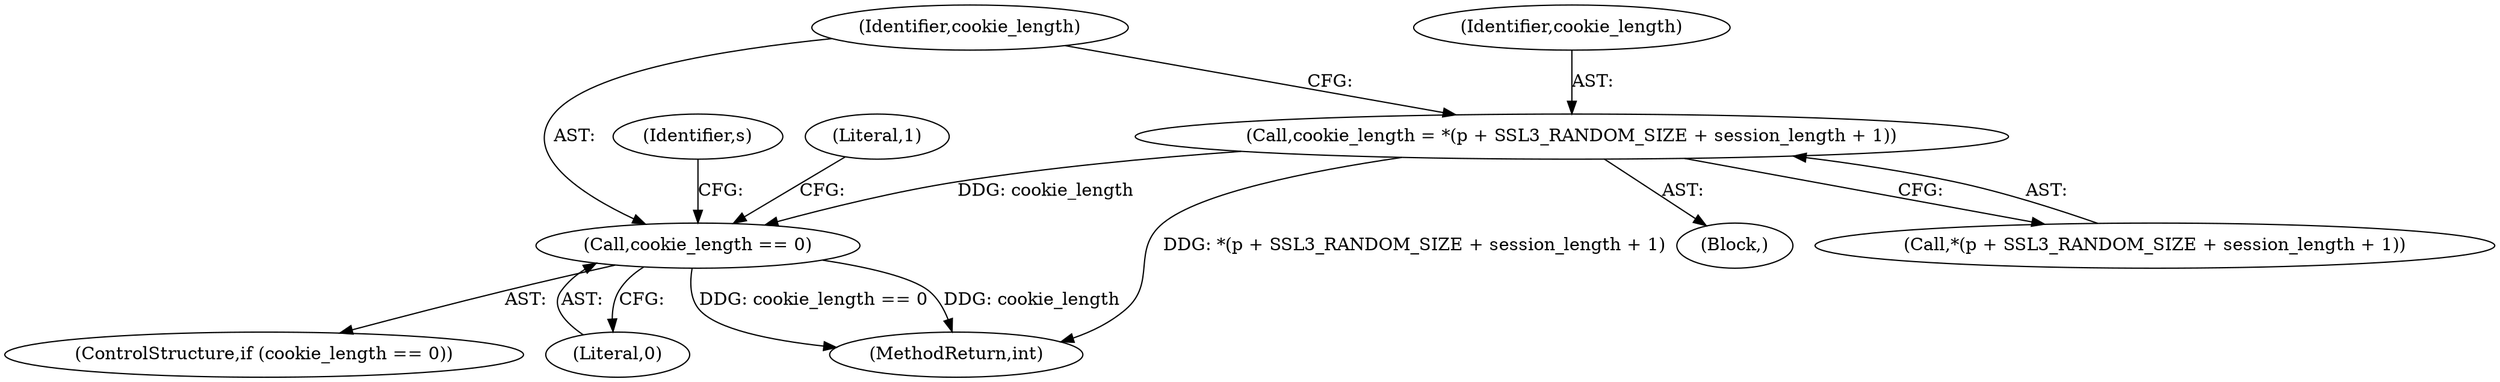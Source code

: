 digraph "0_openssl_a004e72b95835136d3f1ea90517f706c24c03da7@integer" {
"1000369" [label="(Call,cookie_length = *(p + SSL3_RANDOM_SIZE + session_length + 1))"];
"1000380" [label="(Call,cookie_length == 0)"];
"1000388" [label="(Identifier,s)"];
"1000382" [label="(Literal,0)"];
"1000370" [label="(Identifier,cookie_length)"];
"1000380" [label="(Call,cookie_length == 0)"];
"1000369" [label="(Call,cookie_length = *(p + SSL3_RANDOM_SIZE + session_length + 1))"];
"1000381" [label="(Identifier,cookie_length)"];
"1000379" [label="(ControlStructure,if (cookie_length == 0))"];
"1000384" [label="(Literal,1)"];
"1000371" [label="(Call,*(p + SSL3_RANDOM_SIZE + session_length + 1))"];
"1001694" [label="(MethodReturn,int)"];
"1000340" [label="(Block,)"];
"1000369" -> "1000340"  [label="AST: "];
"1000369" -> "1000371"  [label="CFG: "];
"1000370" -> "1000369"  [label="AST: "];
"1000371" -> "1000369"  [label="AST: "];
"1000381" -> "1000369"  [label="CFG: "];
"1000369" -> "1001694"  [label="DDG: *(p + SSL3_RANDOM_SIZE + session_length + 1)"];
"1000369" -> "1000380"  [label="DDG: cookie_length"];
"1000380" -> "1000379"  [label="AST: "];
"1000380" -> "1000382"  [label="CFG: "];
"1000381" -> "1000380"  [label="AST: "];
"1000382" -> "1000380"  [label="AST: "];
"1000384" -> "1000380"  [label="CFG: "];
"1000388" -> "1000380"  [label="CFG: "];
"1000380" -> "1001694"  [label="DDG: cookie_length == 0"];
"1000380" -> "1001694"  [label="DDG: cookie_length"];
}
